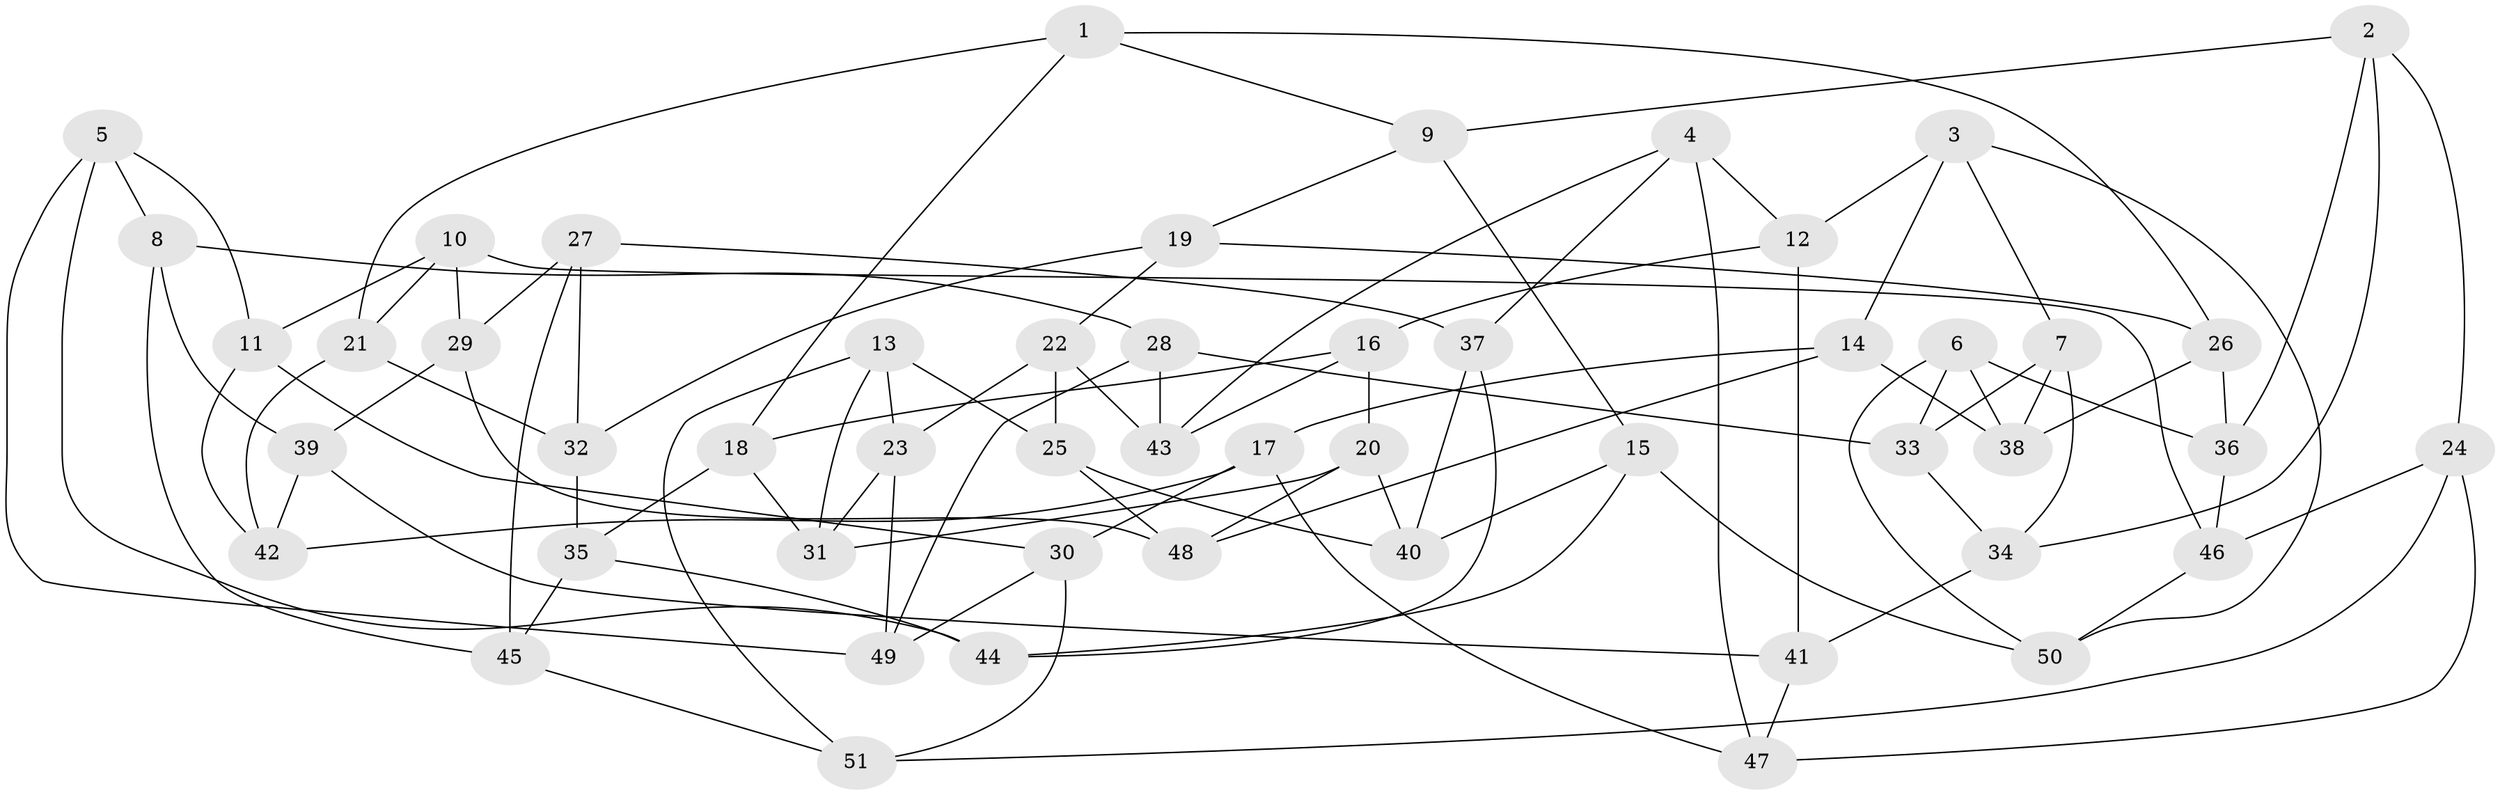 // coarse degree distribution, {5: 0.1935483870967742, 6: 0.3870967741935484, 4: 0.41935483870967744}
// Generated by graph-tools (version 1.1) at 2025/24/03/03/25 07:24:26]
// undirected, 51 vertices, 102 edges
graph export_dot {
graph [start="1"]
  node [color=gray90,style=filled];
  1;
  2;
  3;
  4;
  5;
  6;
  7;
  8;
  9;
  10;
  11;
  12;
  13;
  14;
  15;
  16;
  17;
  18;
  19;
  20;
  21;
  22;
  23;
  24;
  25;
  26;
  27;
  28;
  29;
  30;
  31;
  32;
  33;
  34;
  35;
  36;
  37;
  38;
  39;
  40;
  41;
  42;
  43;
  44;
  45;
  46;
  47;
  48;
  49;
  50;
  51;
  1 -- 21;
  1 -- 26;
  1 -- 18;
  1 -- 9;
  2 -- 34;
  2 -- 9;
  2 -- 24;
  2 -- 36;
  3 -- 12;
  3 -- 14;
  3 -- 50;
  3 -- 7;
  4 -- 12;
  4 -- 47;
  4 -- 43;
  4 -- 37;
  5 -- 49;
  5 -- 11;
  5 -- 8;
  5 -- 44;
  6 -- 36;
  6 -- 38;
  6 -- 33;
  6 -- 50;
  7 -- 33;
  7 -- 38;
  7 -- 34;
  8 -- 45;
  8 -- 39;
  8 -- 28;
  9 -- 19;
  9 -- 15;
  10 -- 21;
  10 -- 46;
  10 -- 11;
  10 -- 29;
  11 -- 30;
  11 -- 42;
  12 -- 41;
  12 -- 16;
  13 -- 51;
  13 -- 25;
  13 -- 23;
  13 -- 31;
  14 -- 17;
  14 -- 48;
  14 -- 38;
  15 -- 40;
  15 -- 50;
  15 -- 44;
  16 -- 20;
  16 -- 43;
  16 -- 18;
  17 -- 42;
  17 -- 47;
  17 -- 30;
  18 -- 31;
  18 -- 35;
  19 -- 32;
  19 -- 26;
  19 -- 22;
  20 -- 40;
  20 -- 48;
  20 -- 31;
  21 -- 42;
  21 -- 32;
  22 -- 25;
  22 -- 23;
  22 -- 43;
  23 -- 31;
  23 -- 49;
  24 -- 46;
  24 -- 47;
  24 -- 51;
  25 -- 40;
  25 -- 48;
  26 -- 38;
  26 -- 36;
  27 -- 45;
  27 -- 37;
  27 -- 32;
  27 -- 29;
  28 -- 49;
  28 -- 33;
  28 -- 43;
  29 -- 48;
  29 -- 39;
  30 -- 51;
  30 -- 49;
  32 -- 35;
  33 -- 34;
  34 -- 41;
  35 -- 45;
  35 -- 44;
  36 -- 46;
  37 -- 40;
  37 -- 44;
  39 -- 42;
  39 -- 41;
  41 -- 47;
  45 -- 51;
  46 -- 50;
}
